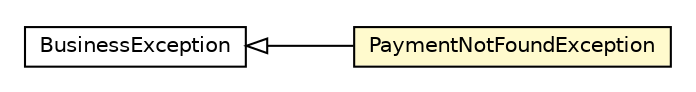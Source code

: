 #!/usr/local/bin/dot
#
# Class diagram 
# Generated by UMLGraph version 5.1 (http://www.umlgraph.org/)
#

digraph G {
	edge [fontname="Helvetica",fontsize=10,labelfontname="Helvetica",labelfontsize=10];
	node [fontname="Helvetica",fontsize=10,shape=plaintext];
	nodesep=0.25;
	ranksep=0.5;
	rankdir=LR;
	// com.inn.headstartdemo.exceptions.application.BusinessException
	c21132 [label=<<table title="com.inn.headstartdemo.exceptions.application.BusinessException" border="0" cellborder="1" cellspacing="0" cellpadding="2" port="p" href="./BusinessException.html">
		<tr><td><table border="0" cellspacing="0" cellpadding="1">
<tr><td align="center" balign="center"> BusinessException </td></tr>
		</table></td></tr>
		</table>>, fontname="Helvetica", fontcolor="black", fontsize=10.0];
	// com.inn.headstartdemo.exceptions.application.PaymentNotFoundException
	c21148 [label=<<table title="com.inn.headstartdemo.exceptions.application.PaymentNotFoundException" border="0" cellborder="1" cellspacing="0" cellpadding="2" port="p" bgcolor="lemonChiffon" href="./PaymentNotFoundException.html">
		<tr><td><table border="0" cellspacing="0" cellpadding="1">
<tr><td align="center" balign="center"> PaymentNotFoundException </td></tr>
		</table></td></tr>
		</table>>, fontname="Helvetica", fontcolor="black", fontsize=10.0];
	//com.inn.headstartdemo.exceptions.application.PaymentNotFoundException extends com.inn.headstartdemo.exceptions.application.BusinessException
	c21132:p -> c21148:p [dir=back,arrowtail=empty];
}

